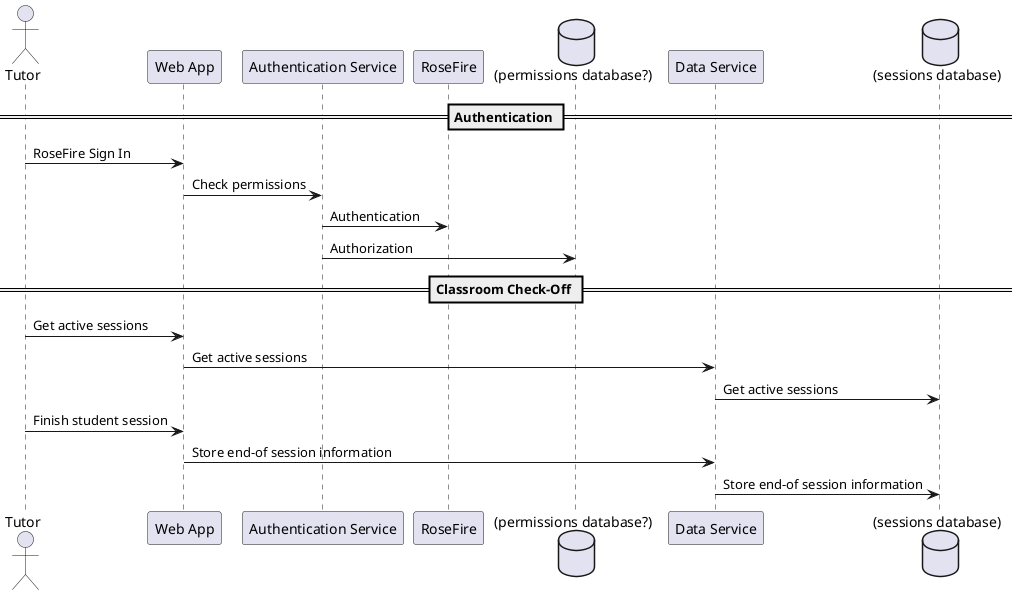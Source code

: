 @startuml Tutor Check-off
actor Tutor
participant "Web App"
participant "Authentication Service"
participant "RoseFire"
database "(permissions database?)"
participant "Data Service"
database "(sessions database)"
== Authentication ==
Tutor -> "Web App": RoseFire Sign In
"Web App" -> "Authentication Service": Check permissions
"Authentication Service" -> "RoseFire": Authentication
"Authentication Service" -> "(permissions database?)": Authorization
== Classroom Check-Off == 
Tutor -> "Web App": Get active sessions
"Web App" -> "Data Service": Get active sessions
"Data Service" -> "(sessions database)": Get active sessions
Tutor -> "Web App": Finish student session
"Web App" -> "Data Service": Store end-of session information
"Data Service" -> "(sessions database)": Store end-of session information
@enduml
